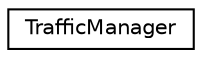 digraph "Graphical Class Hierarchy"
{
 // LATEX_PDF_SIZE
  edge [fontname="Helvetica",fontsize="10",labelfontname="Helvetica",labelfontsize="10"];
  node [fontname="Helvetica",fontsize="10",shape=record];
  rankdir="LR";
  Node0 [label="TrafficManager",height=0.2,width=0.4,color="black", fillcolor="white", style="filled",URL="$classTrafficManager.html",tooltip=" "];
}
